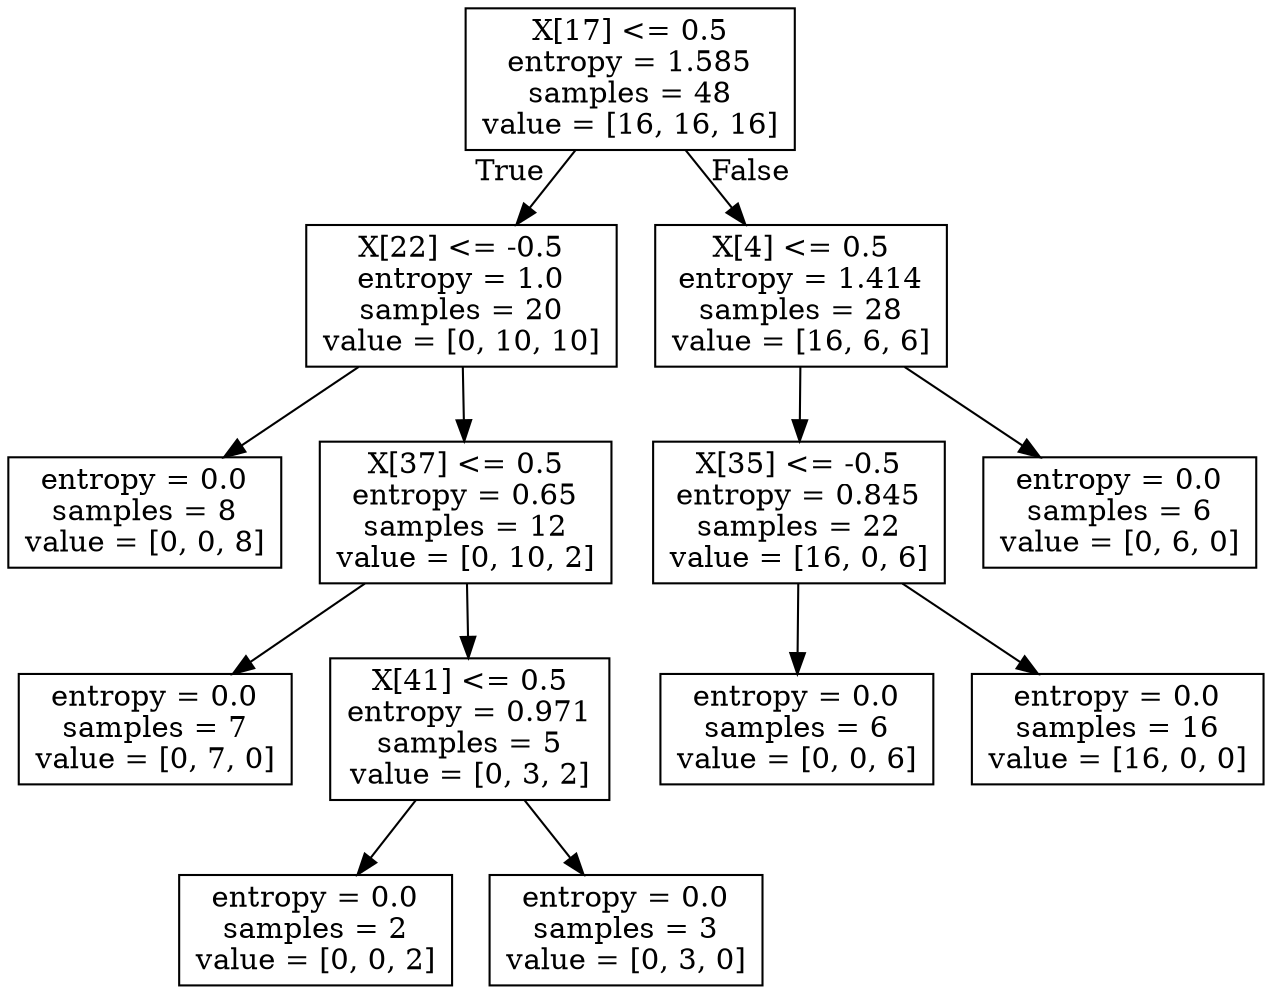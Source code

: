 digraph Tree {
node [shape=box] ;
0 [label="X[17] <= 0.5\nentropy = 1.585\nsamples = 48\nvalue = [16, 16, 16]"] ;
1 [label="X[22] <= -0.5\nentropy = 1.0\nsamples = 20\nvalue = [0, 10, 10]"] ;
0 -> 1 [labeldistance=2.5, labelangle=45, headlabel="True"] ;
2 [label="entropy = 0.0\nsamples = 8\nvalue = [0, 0, 8]"] ;
1 -> 2 ;
3 [label="X[37] <= 0.5\nentropy = 0.65\nsamples = 12\nvalue = [0, 10, 2]"] ;
1 -> 3 ;
4 [label="entropy = 0.0\nsamples = 7\nvalue = [0, 7, 0]"] ;
3 -> 4 ;
5 [label="X[41] <= 0.5\nentropy = 0.971\nsamples = 5\nvalue = [0, 3, 2]"] ;
3 -> 5 ;
6 [label="entropy = 0.0\nsamples = 2\nvalue = [0, 0, 2]"] ;
5 -> 6 ;
7 [label="entropy = 0.0\nsamples = 3\nvalue = [0, 3, 0]"] ;
5 -> 7 ;
8 [label="X[4] <= 0.5\nentropy = 1.414\nsamples = 28\nvalue = [16, 6, 6]"] ;
0 -> 8 [labeldistance=2.5, labelangle=-45, headlabel="False"] ;
9 [label="X[35] <= -0.5\nentropy = 0.845\nsamples = 22\nvalue = [16, 0, 6]"] ;
8 -> 9 ;
10 [label="entropy = 0.0\nsamples = 6\nvalue = [0, 0, 6]"] ;
9 -> 10 ;
11 [label="entropy = 0.0\nsamples = 16\nvalue = [16, 0, 0]"] ;
9 -> 11 ;
12 [label="entropy = 0.0\nsamples = 6\nvalue = [0, 6, 0]"] ;
8 -> 12 ;
}